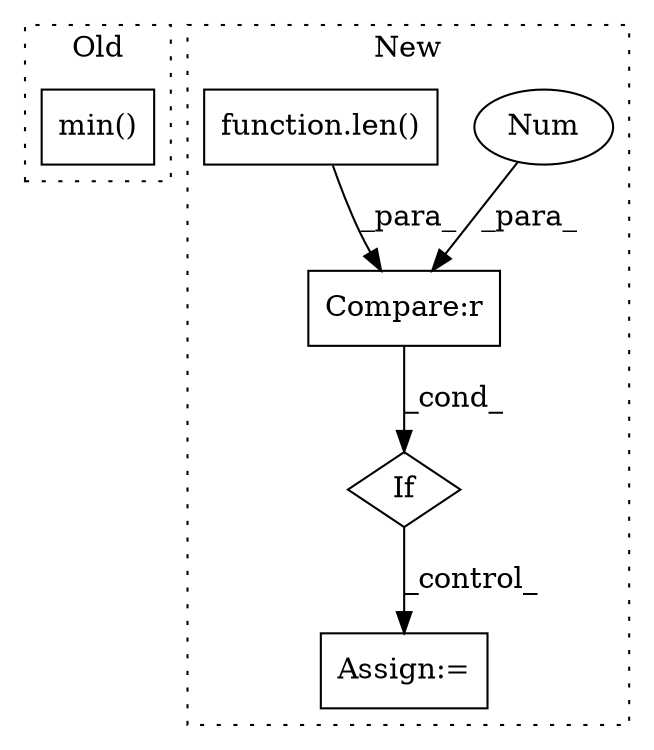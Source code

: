 digraph G {
subgraph cluster0 {
1 [label="min()" a="75" s="27718,27735" l="7,1" shape="box"];
label = "Old";
style="dotted";
}
subgraph cluster1 {
2 [label="If" a="96" s="28884" l="3" shape="diamond"];
3 [label="Compare:r" a="40" s="28887" l="41" shape="box"];
4 [label="Num" a="76" s="28927" l="1" shape="ellipse"];
5 [label="Assign:=" a="68" s="29039" l="3" shape="box"];
6 [label="function.len()" a="75" s="28887,28922" l="4,1" shape="box"];
label = "New";
style="dotted";
}
2 -> 5 [label="_control_"];
3 -> 2 [label="_cond_"];
4 -> 3 [label="_para_"];
6 -> 3 [label="_para_"];
}